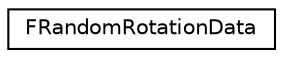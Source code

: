 digraph "Graphical Class Hierarchy"
{
  edge [fontname="Helvetica",fontsize="10",labelfontname="Helvetica",labelfontsize="10"];
  node [fontname="Helvetica",fontsize="10",shape=record];
  rankdir="LR";
  Node1 [label="FRandomRotationData",height=0.2,width=0.4,color="black", fillcolor="white", style="filled",URL="$struct_f_random_rotation_data.html"];
}
